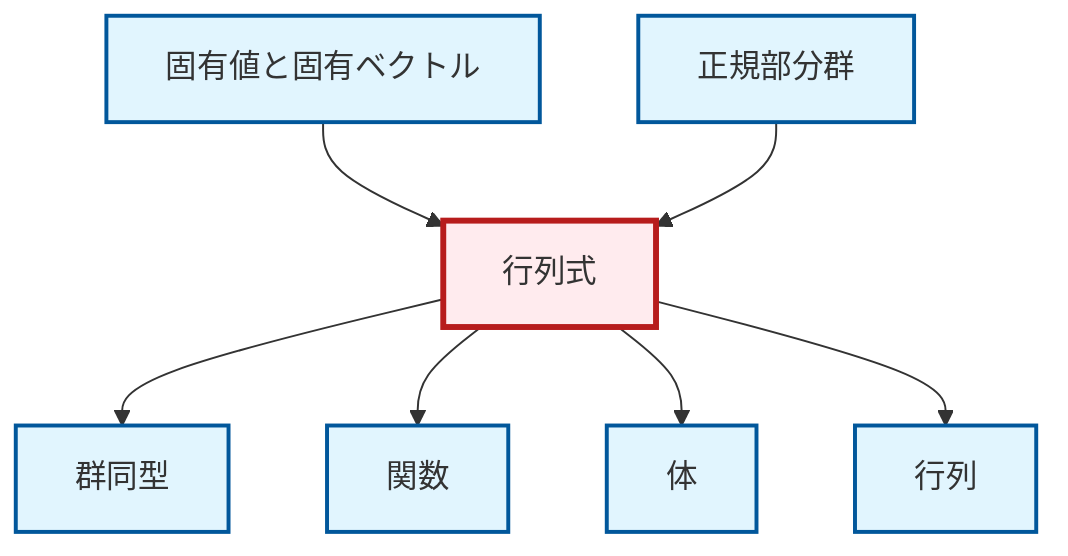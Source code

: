 graph TD
    classDef definition fill:#e1f5fe,stroke:#01579b,stroke-width:2px
    classDef theorem fill:#f3e5f5,stroke:#4a148c,stroke-width:2px
    classDef axiom fill:#fff3e0,stroke:#e65100,stroke-width:2px
    classDef example fill:#e8f5e9,stroke:#1b5e20,stroke-width:2px
    classDef current fill:#ffebee,stroke:#b71c1c,stroke-width:3px
    def-matrix["行列"]:::definition
    def-field["体"]:::definition
    def-determinant["行列式"]:::definition
    def-function["関数"]:::definition
    def-normal-subgroup["正規部分群"]:::definition
    def-eigenvalue-eigenvector["固有値と固有ベクトル"]:::definition
    def-isomorphism["群同型"]:::definition
    def-eigenvalue-eigenvector --> def-determinant
    def-normal-subgroup --> def-determinant
    def-determinant --> def-isomorphism
    def-determinant --> def-function
    def-determinant --> def-field
    def-determinant --> def-matrix
    class def-determinant current